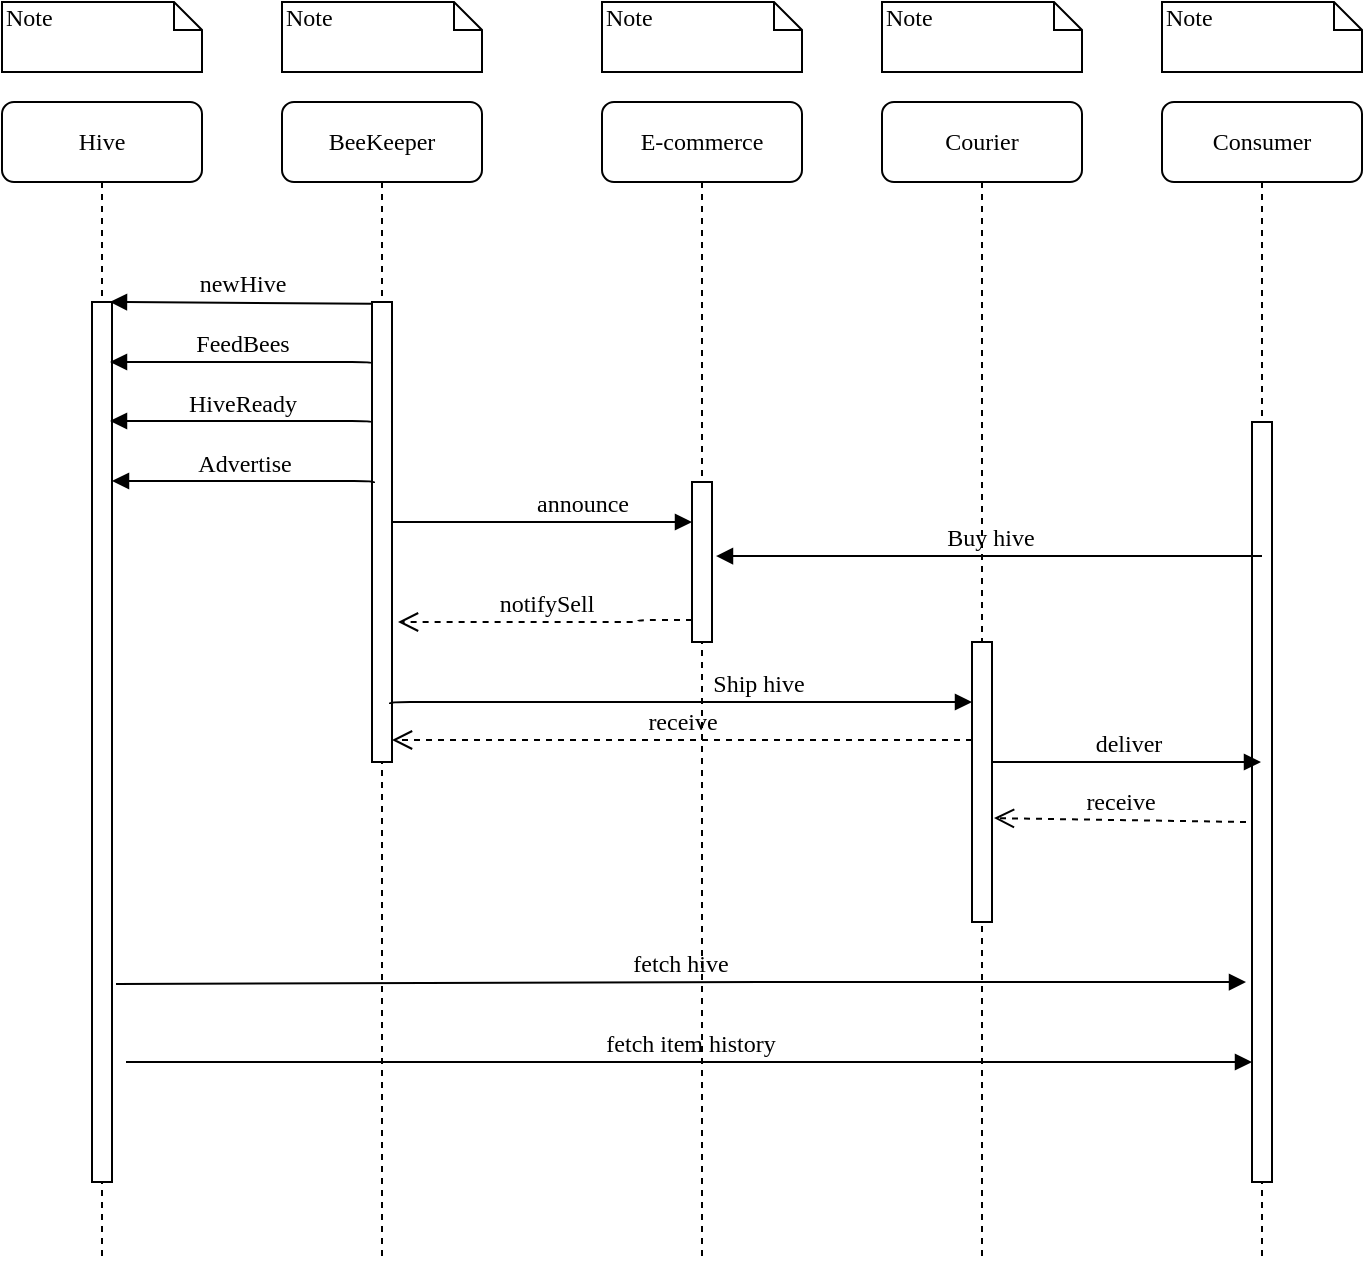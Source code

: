 <mxfile version="10.8.9" type="device"><diagram name="Page-1" id="13e1069c-82ec-6db2-03f1-153e76fe0fe0"><mxGraphModel dx="1158" dy="528" grid="1" gridSize="10" guides="1" tooltips="1" connect="1" arrows="1" fold="1" page="1" pageScale="1" pageWidth="1100" pageHeight="850" background="#ffffff" math="0" shadow="0"><root><mxCell id="0"/><mxCell id="1" parent="0"/><mxCell id="7baba1c4bc27f4b0-2" value="BeeKeeper" style="shape=umlLifeline;perimeter=lifelinePerimeter;whiteSpace=wrap;html=1;container=1;collapsible=0;recursiveResize=0;outlineConnect=0;rounded=1;shadow=0;comic=0;labelBackgroundColor=none;strokeColor=#000000;strokeWidth=1;fillColor=#FFFFFF;fontFamily=Verdana;fontSize=12;fontColor=#000000;align=center;" parent="1" vertex="1"><mxGeometry x="240" y="80" width="100" height="580" as="geometry"/></mxCell><mxCell id="7baba1c4bc27f4b0-10" value="" style="html=1;points=[];perimeter=orthogonalPerimeter;rounded=0;shadow=0;comic=0;labelBackgroundColor=none;strokeColor=#000000;strokeWidth=1;fillColor=#FFFFFF;fontFamily=Verdana;fontSize=12;fontColor=#000000;align=center;" parent="7baba1c4bc27f4b0-2" vertex="1"><mxGeometry x="45" y="100" width="10" height="230" as="geometry"/></mxCell><mxCell id="7baba1c4bc27f4b0-3" value="E-commerce" style="shape=umlLifeline;perimeter=lifelinePerimeter;whiteSpace=wrap;html=1;container=1;collapsible=0;recursiveResize=0;outlineConnect=0;rounded=1;shadow=0;comic=0;labelBackgroundColor=none;strokeColor=#000000;strokeWidth=1;fillColor=#FFFFFF;fontFamily=Verdana;fontSize=12;fontColor=#000000;align=center;" parent="1" vertex="1"><mxGeometry x="400" y="80" width="100" height="580" as="geometry"/></mxCell><mxCell id="7baba1c4bc27f4b0-13" value="" style="html=1;points=[];perimeter=orthogonalPerimeter;rounded=0;shadow=0;comic=0;labelBackgroundColor=none;strokeColor=#000000;strokeWidth=1;fillColor=#FFFFFF;fontFamily=Verdana;fontSize=12;fontColor=#000000;align=center;" parent="7baba1c4bc27f4b0-3" vertex="1"><mxGeometry x="45" y="190" width="10" height="80" as="geometry"/></mxCell><mxCell id="7baba1c4bc27f4b0-4" value="Courier" style="shape=umlLifeline;perimeter=lifelinePerimeter;whiteSpace=wrap;html=1;container=1;collapsible=0;recursiveResize=0;outlineConnect=0;rounded=1;shadow=0;comic=0;labelBackgroundColor=none;strokeColor=#000000;strokeWidth=1;fillColor=#FFFFFF;fontFamily=Verdana;fontSize=12;fontColor=#000000;align=center;" parent="1" vertex="1"><mxGeometry x="540" y="80" width="100" height="580" as="geometry"/></mxCell><mxCell id="7baba1c4bc27f4b0-5" value="Consumer" style="shape=umlLifeline;perimeter=lifelinePerimeter;whiteSpace=wrap;html=1;container=1;collapsible=0;recursiveResize=0;outlineConnect=0;rounded=1;shadow=0;comic=0;labelBackgroundColor=none;strokeColor=#000000;strokeWidth=1;fillColor=#FFFFFF;fontFamily=Verdana;fontSize=12;fontColor=#000000;align=center;" parent="1" vertex="1"><mxGeometry x="680" y="80" width="100" height="580" as="geometry"/></mxCell><mxCell id="7baba1c4bc27f4b0-19" value="" style="html=1;points=[];perimeter=orthogonalPerimeter;rounded=0;shadow=0;comic=0;labelBackgroundColor=none;strokeColor=#000000;strokeWidth=1;fillColor=#FFFFFF;fontFamily=Verdana;fontSize=12;fontColor=#000000;align=center;" parent="7baba1c4bc27f4b0-5" vertex="1"><mxGeometry x="45" y="160" width="10" height="380" as="geometry"/></mxCell><mxCell id="7baba1c4bc27f4b0-8" value="Hive" style="shape=umlLifeline;perimeter=lifelinePerimeter;whiteSpace=wrap;html=1;container=1;collapsible=0;recursiveResize=0;outlineConnect=0;rounded=1;shadow=0;comic=0;labelBackgroundColor=none;strokeColor=#000000;strokeWidth=1;fillColor=#FFFFFF;fontFamily=Verdana;fontSize=12;fontColor=#000000;align=center;" parent="1" vertex="1"><mxGeometry x="100" y="80" width="100" height="580" as="geometry"/></mxCell><mxCell id="7baba1c4bc27f4b0-9" value="" style="html=1;points=[];perimeter=orthogonalPerimeter;rounded=0;shadow=0;comic=0;labelBackgroundColor=none;strokeColor=#000000;strokeWidth=1;fillColor=#FFFFFF;fontFamily=Verdana;fontSize=12;fontColor=#000000;align=center;" parent="7baba1c4bc27f4b0-8" vertex="1"><mxGeometry x="45" y="100" width="10" height="440" as="geometry"/></mxCell><mxCell id="7baba1c4bc27f4b0-16" value="" style="html=1;points=[];perimeter=orthogonalPerimeter;rounded=0;shadow=0;comic=0;labelBackgroundColor=none;strokeColor=#000000;strokeWidth=1;fillColor=#FFFFFF;fontFamily=Verdana;fontSize=12;fontColor=#000000;align=center;" parent="1" vertex="1"><mxGeometry x="585" y="350" width="10" height="140" as="geometry"/></mxCell><mxCell id="7baba1c4bc27f4b0-17" value="Ship hive" style="html=1;verticalAlign=bottom;endArrow=block;labelBackgroundColor=none;fontFamily=Verdana;fontSize=12;edgeStyle=elbowEdgeStyle;elbow=vertical;exitX=0.9;exitY=0.874;exitDx=0;exitDy=0;exitPerimeter=0;" parent="1" source="7baba1c4bc27f4b0-10" target="7baba1c4bc27f4b0-16" edge="1"><mxGeometry x="0.614" y="-50" relative="1" as="geometry"><mxPoint x="300" y="375" as="sourcePoint"/><Array as="points"><mxPoint x="530" y="380"/><mxPoint x="530" y="370"/><mxPoint x="400" y="380"/><mxPoint x="530" y="350"/><mxPoint x="510" y="320"/><mxPoint x="460" y="220"/></Array><mxPoint x="-50" y="-50" as="offset"/></mxGeometry></mxCell><mxCell id="7baba1c4bc27f4b0-20" value="deliver" style="html=1;verticalAlign=bottom;endArrow=block;labelBackgroundColor=none;fontFamily=Verdana;fontSize=12;edgeStyle=elbowEdgeStyle;elbow=vertical;" parent="1" source="7baba1c4bc27f4b0-16" target="7baba1c4bc27f4b0-5" edge="1"><mxGeometry relative="1" as="geometry"><mxPoint x="650" y="230" as="sourcePoint"/><Array as="points"><mxPoint x="630" y="410"/><mxPoint x="670" y="390"/></Array></mxGeometry></mxCell><mxCell id="7baba1c4bc27f4b0-21" value="notifySell" style="html=1;verticalAlign=bottom;endArrow=open;dashed=1;endSize=8;labelBackgroundColor=none;fontFamily=Verdana;fontSize=12;edgeStyle=elbowEdgeStyle;elbow=horizontal;exitX=0.2;exitY=0.863;exitDx=0;exitDy=0;exitPerimeter=0;" parent="1" edge="1"><mxGeometry relative="1" as="geometry"><mxPoint x="298" y="340" as="targetPoint"/><Array as="points"><mxPoint x="418" y="340"/><mxPoint x="358" y="340"/><mxPoint x="668" y="270"/><mxPoint x="698" y="270"/></Array><mxPoint x="445" y="339" as="sourcePoint"/></mxGeometry></mxCell><mxCell id="7baba1c4bc27f4b0-29" value="fetch hive" style="html=1;verticalAlign=bottom;endArrow=block;labelBackgroundColor=none;fontFamily=Verdana;fontSize=12;elbow=vertical;exitX=1.2;exitY=0.775;exitDx=0;exitDy=0;exitPerimeter=0;entryX=-0.3;entryY=0.737;entryDx=0;entryDy=0;entryPerimeter=0;" parent="1" source="7baba1c4bc27f4b0-9" target="7baba1c4bc27f4b0-19" edge="1"><mxGeometry relative="1" as="geometry"><mxPoint x="160" y="590" as="sourcePoint"/><mxPoint x="720" y="520" as="targetPoint"/><Array as="points"><mxPoint x="490" y="520"/></Array></mxGeometry></mxCell><mxCell id="7baba1c4bc27f4b0-11" value="newHive" style="html=1;verticalAlign=bottom;endArrow=block;labelBackgroundColor=none;fontFamily=Verdana;fontSize=12;edgeStyle=elbowEdgeStyle;elbow=vertical;exitX=0;exitY=0.004;exitDx=0;exitDy=0;exitPerimeter=0;entryX=0.9;entryY=0;entryDx=0;entryDy=0;entryPerimeter=0;" parent="1" source="7baba1c4bc27f4b0-10" target="7baba1c4bc27f4b0-9" edge="1"><mxGeometry relative="1" as="geometry"><mxPoint x="240" y="250" as="sourcePoint"/><mxPoint x="160" y="180" as="targetPoint"/><Array as="points"><mxPoint x="160" y="180"/></Array></mxGeometry></mxCell><mxCell id="7baba1c4bc27f4b0-14" value="announce" style="html=1;verticalAlign=bottom;endArrow=block;labelBackgroundColor=none;fontFamily=Verdana;fontSize=12;edgeStyle=elbowEdgeStyle;elbow=vertical;" parent="1" source="7baba1c4bc27f4b0-10" edge="1"><mxGeometry x="0.267" relative="1" as="geometry"><mxPoint x="370" y="200" as="sourcePoint"/><mxPoint x="445" y="290" as="targetPoint"/><Array as="points"><mxPoint x="370" y="290"/><mxPoint x="340" y="300"/><mxPoint x="350" y="310"/><mxPoint x="360" y="270"/></Array><mxPoint as="offset"/></mxGeometry></mxCell><mxCell id="7baba1c4bc27f4b0-40" value="Note" style="shape=note;whiteSpace=wrap;html=1;size=14;verticalAlign=top;align=left;spacingTop=-6;rounded=0;shadow=0;comic=0;labelBackgroundColor=none;strokeColor=#000000;strokeWidth=1;fillColor=#FFFFFF;fontFamily=Verdana;fontSize=12;fontColor=#000000;" parent="1" vertex="1"><mxGeometry x="100" y="30" width="100" height="35" as="geometry"/></mxCell><mxCell id="7baba1c4bc27f4b0-41" value="Note" style="shape=note;whiteSpace=wrap;html=1;size=14;verticalAlign=top;align=left;spacingTop=-6;rounded=0;shadow=0;comic=0;labelBackgroundColor=none;strokeColor=#000000;strokeWidth=1;fillColor=#FFFFFF;fontFamily=Verdana;fontSize=12;fontColor=#000000;" parent="1" vertex="1"><mxGeometry x="240" y="30" width="100" height="35" as="geometry"/></mxCell><mxCell id="7baba1c4bc27f4b0-42" value="Note" style="shape=note;whiteSpace=wrap;html=1;size=14;verticalAlign=top;align=left;spacingTop=-6;rounded=0;shadow=0;comic=0;labelBackgroundColor=none;strokeColor=#000000;strokeWidth=1;fillColor=#FFFFFF;fontFamily=Verdana;fontSize=12;fontColor=#000000;" parent="1" vertex="1"><mxGeometry x="400" y="30" width="100" height="35" as="geometry"/></mxCell><mxCell id="7baba1c4bc27f4b0-43" value="Note" style="shape=note;whiteSpace=wrap;html=1;size=14;verticalAlign=top;align=left;spacingTop=-6;rounded=0;shadow=0;comic=0;labelBackgroundColor=none;strokeColor=#000000;strokeWidth=1;fillColor=#FFFFFF;fontFamily=Verdana;fontSize=12;fontColor=#000000;" parent="1" vertex="1"><mxGeometry x="540" y="30" width="100" height="35" as="geometry"/></mxCell><mxCell id="7baba1c4bc27f4b0-44" value="Note" style="shape=note;whiteSpace=wrap;html=1;size=14;verticalAlign=top;align=left;spacingTop=-6;rounded=0;shadow=0;comic=0;labelBackgroundColor=none;strokeColor=#000000;strokeWidth=1;fillColor=#FFFFFF;fontFamily=Verdana;fontSize=12;fontColor=#000000;" parent="1" vertex="1"><mxGeometry x="680" y="30" width="100" height="35" as="geometry"/></mxCell><mxCell id="IOuVjk6feEL00DJ6e9K--1" value="&lt;div&gt;FeedBees&lt;/div&gt;" style="html=1;verticalAlign=bottom;endArrow=block;labelBackgroundColor=none;fontFamily=Verdana;fontSize=12;edgeStyle=elbowEdgeStyle;elbow=vertical;exitX=0;exitY=0.004;exitDx=0;exitDy=0;exitPerimeter=0;entryX=0.9;entryY=0;entryDx=0;entryDy=0;entryPerimeter=0;" edge="1" parent="1"><mxGeometry relative="1" as="geometry"><mxPoint x="285" y="211" as="sourcePoint"/><mxPoint x="154" y="210" as="targetPoint"/><Array as="points"><mxPoint x="160" y="210"/></Array></mxGeometry></mxCell><mxCell id="IOuVjk6feEL00DJ6e9K--2" value="Advertise" style="html=1;verticalAlign=bottom;endArrow=block;labelBackgroundColor=none;fontFamily=Verdana;fontSize=12;edgeStyle=elbowEdgeStyle;elbow=vertical;exitX=0;exitY=0.004;exitDx=0;exitDy=0;exitPerimeter=0;entryX=0.9;entryY=0;entryDx=0;entryDy=0;entryPerimeter=0;" edge="1" parent="1"><mxGeometry relative="1" as="geometry"><mxPoint x="286" y="270.5" as="sourcePoint"/><mxPoint x="155" y="269.5" as="targetPoint"/><Array as="points"><mxPoint x="161" y="269.5"/></Array></mxGeometry></mxCell><mxCell id="IOuVjk6feEL00DJ6e9K--3" value="HiveReady" style="html=1;verticalAlign=bottom;endArrow=block;labelBackgroundColor=none;fontFamily=Verdana;fontSize=12;edgeStyle=elbowEdgeStyle;elbow=vertical;exitX=0;exitY=0.004;exitDx=0;exitDy=0;exitPerimeter=0;entryX=0.9;entryY=0;entryDx=0;entryDy=0;entryPerimeter=0;" edge="1" parent="1"><mxGeometry relative="1" as="geometry"><mxPoint x="285" y="240.5" as="sourcePoint"/><mxPoint x="154" y="239.5" as="targetPoint"/><Array as="points"><mxPoint x="160" y="239.5"/></Array></mxGeometry></mxCell><mxCell id="IOuVjk6feEL00DJ6e9K--6" value="fetch item history" style="html=1;verticalAlign=bottom;endArrow=block;labelBackgroundColor=none;fontFamily=Verdana;fontSize=12;elbow=vertical;" edge="1" parent="1"><mxGeometry relative="1" as="geometry"><mxPoint x="162" y="560" as="sourcePoint"/><mxPoint x="725" y="560" as="targetPoint"/><Array as="points"><mxPoint x="552" y="560"/></Array></mxGeometry></mxCell><mxCell id="IOuVjk6feEL00DJ6e9K--7" value="receive" style="html=1;verticalAlign=bottom;endArrow=open;dashed=1;endSize=8;labelBackgroundColor=none;fontFamily=Verdana;fontSize=12;edgeStyle=elbowEdgeStyle;elbow=horizontal;" edge="1" parent="1" source="7baba1c4bc27f4b0-16"><mxGeometry relative="1" as="geometry"><mxPoint x="295" y="399" as="targetPoint"/><Array as="points"><mxPoint x="355" y="399"/><mxPoint x="665" y="329"/><mxPoint x="695" y="329"/></Array><mxPoint x="580" y="399" as="sourcePoint"/></mxGeometry></mxCell><mxCell id="IOuVjk6feEL00DJ6e9K--8" value="receive" style="html=1;verticalAlign=bottom;endArrow=open;dashed=1;endSize=8;labelBackgroundColor=none;fontFamily=Verdana;fontSize=12;elbow=horizontal;entryX=1.1;entryY=0.629;entryDx=0;entryDy=0;entryPerimeter=0;" edge="1" parent="1" target="7baba1c4bc27f4b0-16"><mxGeometry relative="1" as="geometry"><mxPoint x="600" y="440" as="targetPoint"/><mxPoint x="722" y="440" as="sourcePoint"/></mxGeometry></mxCell><mxCell id="IOuVjk6feEL00DJ6e9K--10" value="Buy hive" style="html=1;verticalAlign=bottom;endArrow=block;labelBackgroundColor=none;fontFamily=Verdana;fontSize=12;elbow=vertical;entryX=1.2;entryY=0.463;entryDx=0;entryDy=0;entryPerimeter=0;" edge="1" parent="1" target="7baba1c4bc27f4b0-13"><mxGeometry relative="1" as="geometry"><mxPoint x="730" y="307" as="sourcePoint"/><mxPoint x="460" y="309" as="targetPoint"/></mxGeometry></mxCell></root></mxGraphModel></diagram></mxfile>